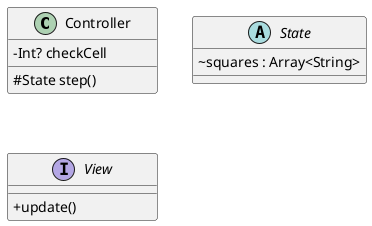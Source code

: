 @startuml

skinparam classAttributeIconSize 0
skinparam MinClassWidth 150

class Controller {
  -Int? checkCell
  #State step()
}

abstract class State {
   ~squares : Array<String>
}

interface View {
    +update()
}
@enduml
